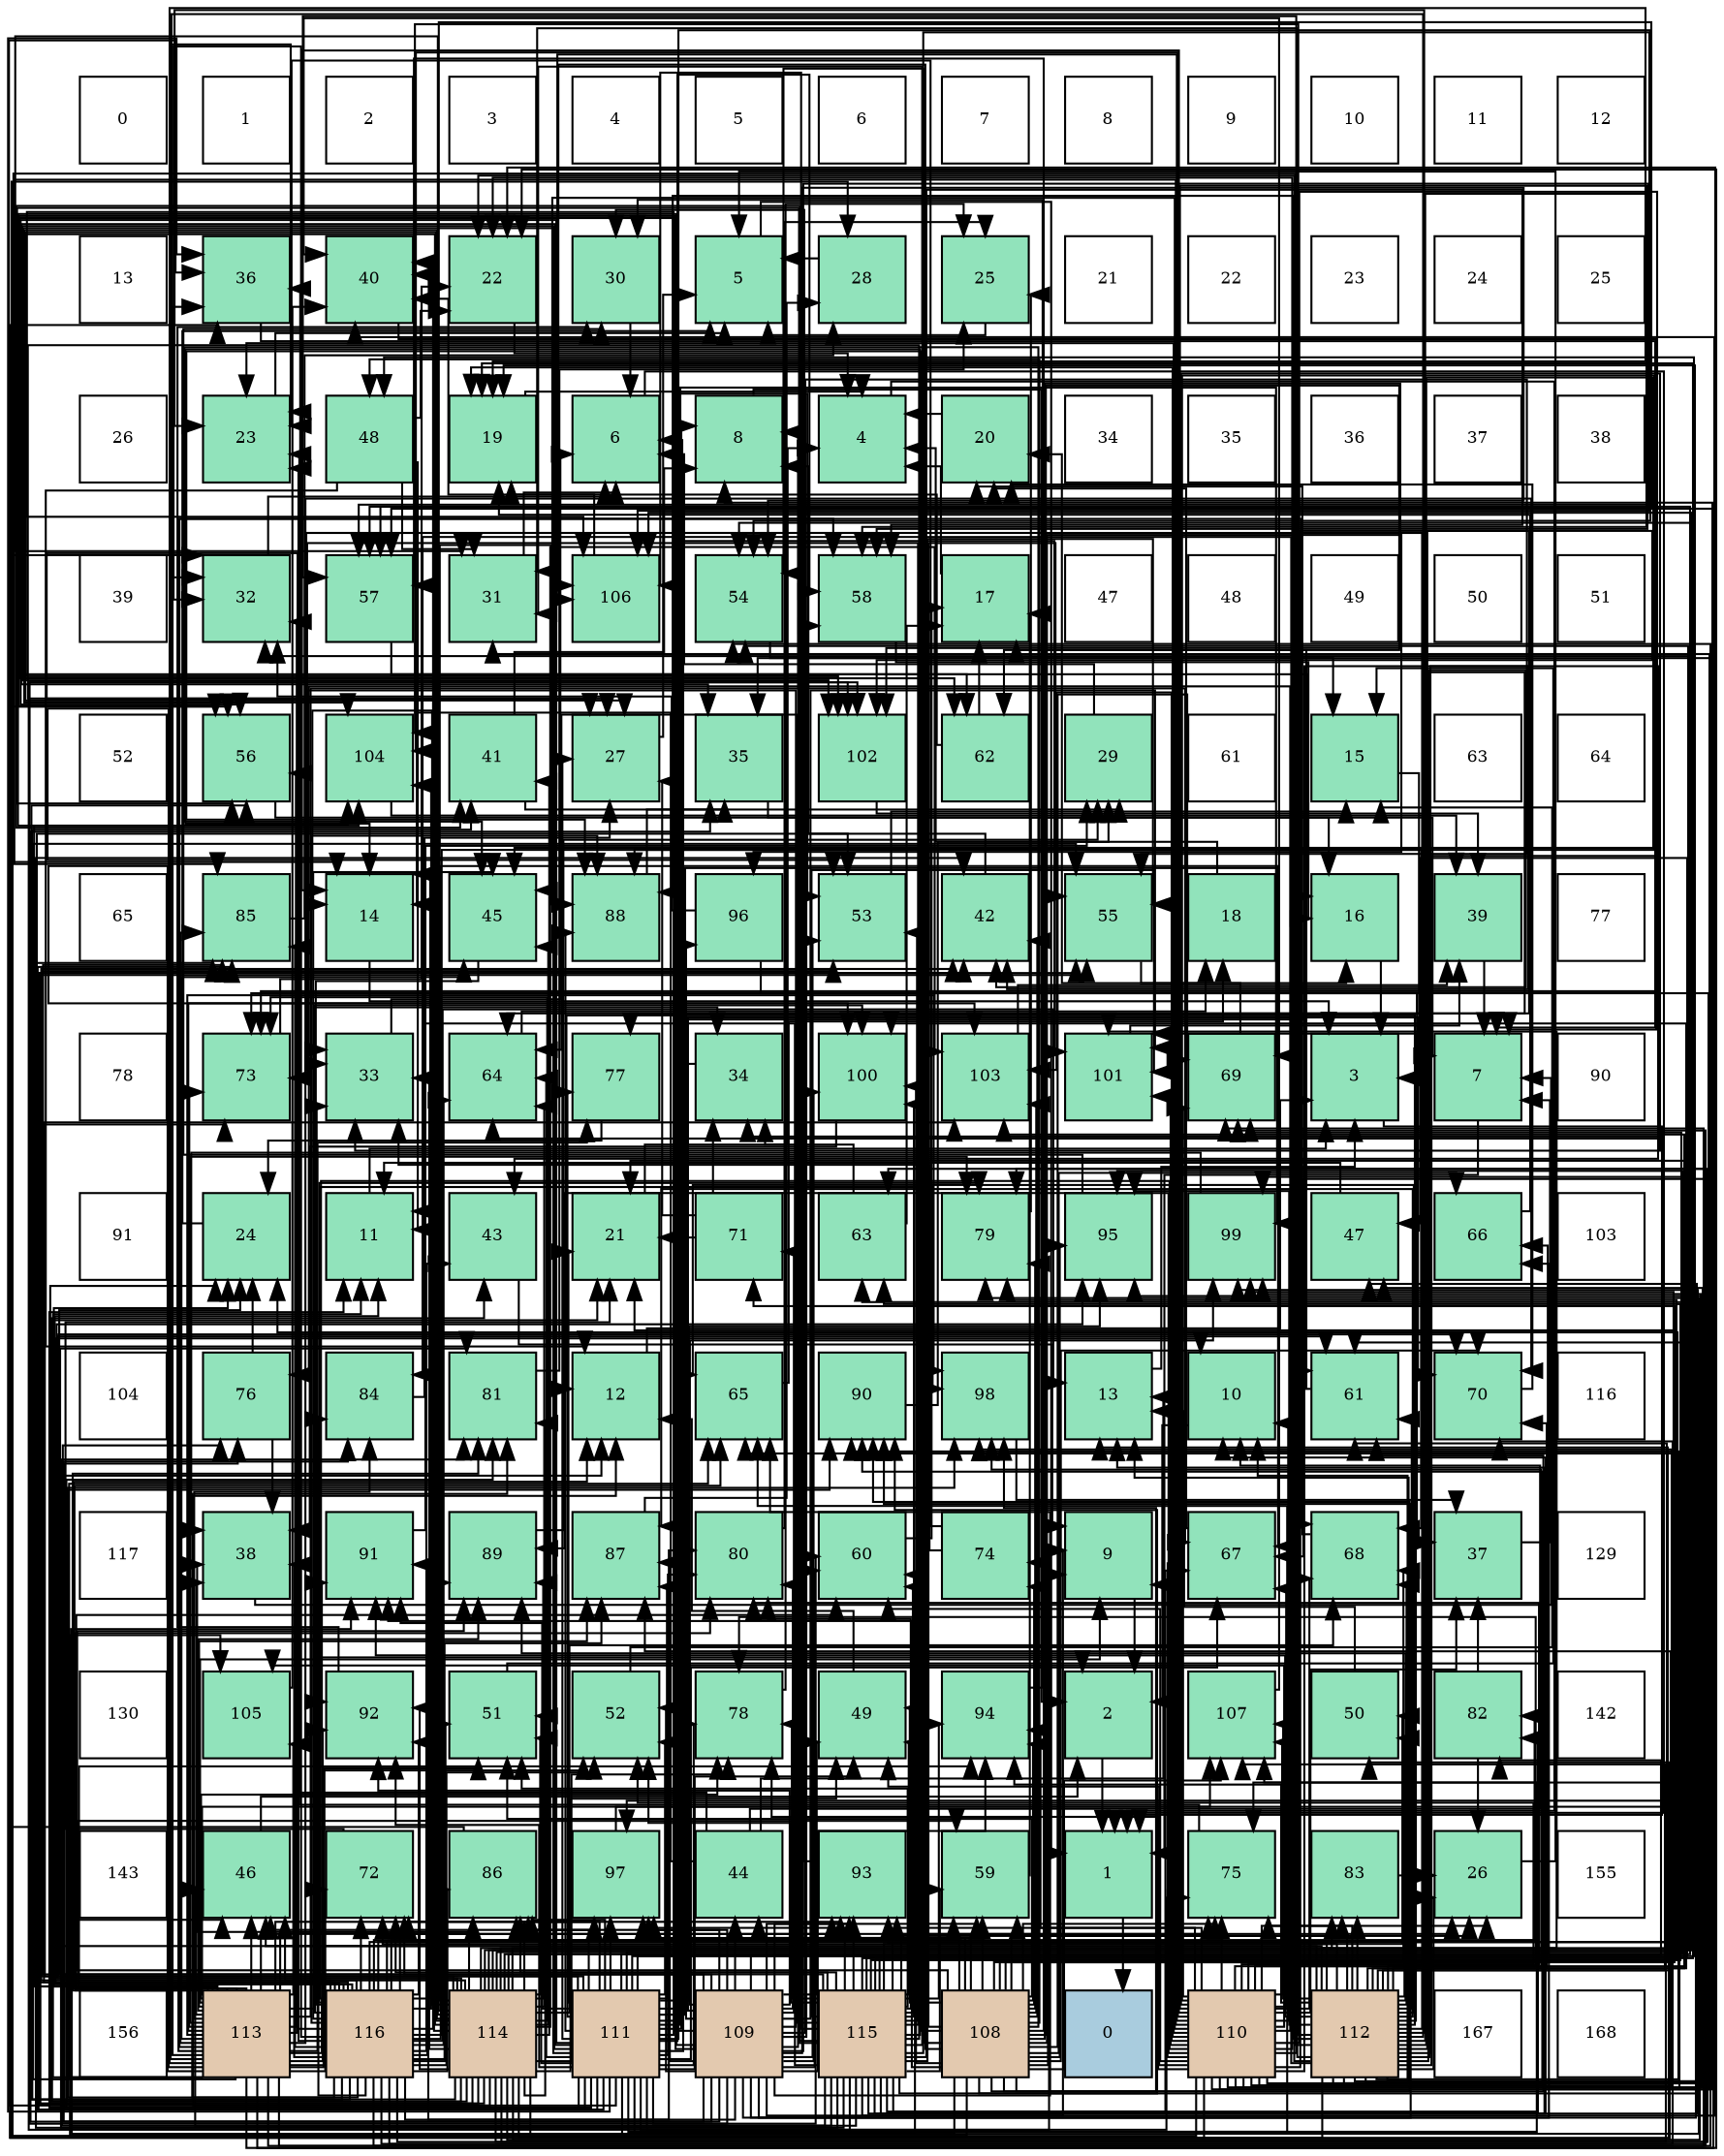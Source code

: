 digraph layout{
 rankdir=TB;
 splines=ortho;
 node [style=filled shape=square fixedsize=true width=0.6];
0[label="0", fontsize=8, fillcolor="#ffffff"];
1[label="1", fontsize=8, fillcolor="#ffffff"];
2[label="2", fontsize=8, fillcolor="#ffffff"];
3[label="3", fontsize=8, fillcolor="#ffffff"];
4[label="4", fontsize=8, fillcolor="#ffffff"];
5[label="5", fontsize=8, fillcolor="#ffffff"];
6[label="6", fontsize=8, fillcolor="#ffffff"];
7[label="7", fontsize=8, fillcolor="#ffffff"];
8[label="8", fontsize=8, fillcolor="#ffffff"];
9[label="9", fontsize=8, fillcolor="#ffffff"];
10[label="10", fontsize=8, fillcolor="#ffffff"];
11[label="11", fontsize=8, fillcolor="#ffffff"];
12[label="12", fontsize=8, fillcolor="#ffffff"];
13[label="13", fontsize=8, fillcolor="#ffffff"];
14[label="36", fontsize=8, fillcolor="#91e3bb"];
15[label="40", fontsize=8, fillcolor="#91e3bb"];
16[label="22", fontsize=8, fillcolor="#91e3bb"];
17[label="30", fontsize=8, fillcolor="#91e3bb"];
18[label="5", fontsize=8, fillcolor="#91e3bb"];
19[label="28", fontsize=8, fillcolor="#91e3bb"];
20[label="25", fontsize=8, fillcolor="#91e3bb"];
21[label="21", fontsize=8, fillcolor="#ffffff"];
22[label="22", fontsize=8, fillcolor="#ffffff"];
23[label="23", fontsize=8, fillcolor="#ffffff"];
24[label="24", fontsize=8, fillcolor="#ffffff"];
25[label="25", fontsize=8, fillcolor="#ffffff"];
26[label="26", fontsize=8, fillcolor="#ffffff"];
27[label="23", fontsize=8, fillcolor="#91e3bb"];
28[label="48", fontsize=8, fillcolor="#91e3bb"];
29[label="19", fontsize=8, fillcolor="#91e3bb"];
30[label="6", fontsize=8, fillcolor="#91e3bb"];
31[label="8", fontsize=8, fillcolor="#91e3bb"];
32[label="4", fontsize=8, fillcolor="#91e3bb"];
33[label="20", fontsize=8, fillcolor="#91e3bb"];
34[label="34", fontsize=8, fillcolor="#ffffff"];
35[label="35", fontsize=8, fillcolor="#ffffff"];
36[label="36", fontsize=8, fillcolor="#ffffff"];
37[label="37", fontsize=8, fillcolor="#ffffff"];
38[label="38", fontsize=8, fillcolor="#ffffff"];
39[label="39", fontsize=8, fillcolor="#ffffff"];
40[label="32", fontsize=8, fillcolor="#91e3bb"];
41[label="57", fontsize=8, fillcolor="#91e3bb"];
42[label="31", fontsize=8, fillcolor="#91e3bb"];
43[label="106", fontsize=8, fillcolor="#91e3bb"];
44[label="54", fontsize=8, fillcolor="#91e3bb"];
45[label="58", fontsize=8, fillcolor="#91e3bb"];
46[label="17", fontsize=8, fillcolor="#91e3bb"];
47[label="47", fontsize=8, fillcolor="#ffffff"];
48[label="48", fontsize=8, fillcolor="#ffffff"];
49[label="49", fontsize=8, fillcolor="#ffffff"];
50[label="50", fontsize=8, fillcolor="#ffffff"];
51[label="51", fontsize=8, fillcolor="#ffffff"];
52[label="52", fontsize=8, fillcolor="#ffffff"];
53[label="56", fontsize=8, fillcolor="#91e3bb"];
54[label="104", fontsize=8, fillcolor="#91e3bb"];
55[label="41", fontsize=8, fillcolor="#91e3bb"];
56[label="27", fontsize=8, fillcolor="#91e3bb"];
57[label="35", fontsize=8, fillcolor="#91e3bb"];
58[label="102", fontsize=8, fillcolor="#91e3bb"];
59[label="62", fontsize=8, fillcolor="#91e3bb"];
60[label="29", fontsize=8, fillcolor="#91e3bb"];
61[label="61", fontsize=8, fillcolor="#ffffff"];
62[label="15", fontsize=8, fillcolor="#91e3bb"];
63[label="63", fontsize=8, fillcolor="#ffffff"];
64[label="64", fontsize=8, fillcolor="#ffffff"];
65[label="65", fontsize=8, fillcolor="#ffffff"];
66[label="85", fontsize=8, fillcolor="#91e3bb"];
67[label="14", fontsize=8, fillcolor="#91e3bb"];
68[label="45", fontsize=8, fillcolor="#91e3bb"];
69[label="88", fontsize=8, fillcolor="#91e3bb"];
70[label="96", fontsize=8, fillcolor="#91e3bb"];
71[label="53", fontsize=8, fillcolor="#91e3bb"];
72[label="42", fontsize=8, fillcolor="#91e3bb"];
73[label="55", fontsize=8, fillcolor="#91e3bb"];
74[label="18", fontsize=8, fillcolor="#91e3bb"];
75[label="16", fontsize=8, fillcolor="#91e3bb"];
76[label="39", fontsize=8, fillcolor="#91e3bb"];
77[label="77", fontsize=8, fillcolor="#ffffff"];
78[label="78", fontsize=8, fillcolor="#ffffff"];
79[label="73", fontsize=8, fillcolor="#91e3bb"];
80[label="33", fontsize=8, fillcolor="#91e3bb"];
81[label="64", fontsize=8, fillcolor="#91e3bb"];
82[label="77", fontsize=8, fillcolor="#91e3bb"];
83[label="34", fontsize=8, fillcolor="#91e3bb"];
84[label="100", fontsize=8, fillcolor="#91e3bb"];
85[label="103", fontsize=8, fillcolor="#91e3bb"];
86[label="101", fontsize=8, fillcolor="#91e3bb"];
87[label="69", fontsize=8, fillcolor="#91e3bb"];
88[label="3", fontsize=8, fillcolor="#91e3bb"];
89[label="7", fontsize=8, fillcolor="#91e3bb"];
90[label="90", fontsize=8, fillcolor="#ffffff"];
91[label="91", fontsize=8, fillcolor="#ffffff"];
92[label="24", fontsize=8, fillcolor="#91e3bb"];
93[label="11", fontsize=8, fillcolor="#91e3bb"];
94[label="43", fontsize=8, fillcolor="#91e3bb"];
95[label="21", fontsize=8, fillcolor="#91e3bb"];
96[label="71", fontsize=8, fillcolor="#91e3bb"];
97[label="63", fontsize=8, fillcolor="#91e3bb"];
98[label="79", fontsize=8, fillcolor="#91e3bb"];
99[label="95", fontsize=8, fillcolor="#91e3bb"];
100[label="99", fontsize=8, fillcolor="#91e3bb"];
101[label="47", fontsize=8, fillcolor="#91e3bb"];
102[label="66", fontsize=8, fillcolor="#91e3bb"];
103[label="103", fontsize=8, fillcolor="#ffffff"];
104[label="104", fontsize=8, fillcolor="#ffffff"];
105[label="76", fontsize=8, fillcolor="#91e3bb"];
106[label="84", fontsize=8, fillcolor="#91e3bb"];
107[label="81", fontsize=8, fillcolor="#91e3bb"];
108[label="12", fontsize=8, fillcolor="#91e3bb"];
109[label="65", fontsize=8, fillcolor="#91e3bb"];
110[label="90", fontsize=8, fillcolor="#91e3bb"];
111[label="98", fontsize=8, fillcolor="#91e3bb"];
112[label="13", fontsize=8, fillcolor="#91e3bb"];
113[label="10", fontsize=8, fillcolor="#91e3bb"];
114[label="61", fontsize=8, fillcolor="#91e3bb"];
115[label="70", fontsize=8, fillcolor="#91e3bb"];
116[label="116", fontsize=8, fillcolor="#ffffff"];
117[label="117", fontsize=8, fillcolor="#ffffff"];
118[label="38", fontsize=8, fillcolor="#91e3bb"];
119[label="91", fontsize=8, fillcolor="#91e3bb"];
120[label="89", fontsize=8, fillcolor="#91e3bb"];
121[label="87", fontsize=8, fillcolor="#91e3bb"];
122[label="80", fontsize=8, fillcolor="#91e3bb"];
123[label="60", fontsize=8, fillcolor="#91e3bb"];
124[label="74", fontsize=8, fillcolor="#91e3bb"];
125[label="9", fontsize=8, fillcolor="#91e3bb"];
126[label="67", fontsize=8, fillcolor="#91e3bb"];
127[label="68", fontsize=8, fillcolor="#91e3bb"];
128[label="37", fontsize=8, fillcolor="#91e3bb"];
129[label="129", fontsize=8, fillcolor="#ffffff"];
130[label="130", fontsize=8, fillcolor="#ffffff"];
131[label="105", fontsize=8, fillcolor="#91e3bb"];
132[label="92", fontsize=8, fillcolor="#91e3bb"];
133[label="51", fontsize=8, fillcolor="#91e3bb"];
134[label="52", fontsize=8, fillcolor="#91e3bb"];
135[label="78", fontsize=8, fillcolor="#91e3bb"];
136[label="49", fontsize=8, fillcolor="#91e3bb"];
137[label="94", fontsize=8, fillcolor="#91e3bb"];
138[label="2", fontsize=8, fillcolor="#91e3bb"];
139[label="107", fontsize=8, fillcolor="#91e3bb"];
140[label="50", fontsize=8, fillcolor="#91e3bb"];
141[label="82", fontsize=8, fillcolor="#91e3bb"];
142[label="142", fontsize=8, fillcolor="#ffffff"];
143[label="143", fontsize=8, fillcolor="#ffffff"];
144[label="46", fontsize=8, fillcolor="#91e3bb"];
145[label="72", fontsize=8, fillcolor="#91e3bb"];
146[label="86", fontsize=8, fillcolor="#91e3bb"];
147[label="97", fontsize=8, fillcolor="#91e3bb"];
148[label="44", fontsize=8, fillcolor="#91e3bb"];
149[label="93", fontsize=8, fillcolor="#91e3bb"];
150[label="59", fontsize=8, fillcolor="#91e3bb"];
151[label="1", fontsize=8, fillcolor="#91e3bb"];
152[label="75", fontsize=8, fillcolor="#91e3bb"];
153[label="83", fontsize=8, fillcolor="#91e3bb"];
154[label="26", fontsize=8, fillcolor="#91e3bb"];
155[label="155", fontsize=8, fillcolor="#ffffff"];
156[label="156", fontsize=8, fillcolor="#ffffff"];
157[label="113", fontsize=8, fillcolor="#e3c9af"];
158[label="116", fontsize=8, fillcolor="#e3c9af"];
159[label="114", fontsize=8, fillcolor="#e3c9af"];
160[label="111", fontsize=8, fillcolor="#e3c9af"];
161[label="109", fontsize=8, fillcolor="#e3c9af"];
162[label="115", fontsize=8, fillcolor="#e3c9af"];
163[label="108", fontsize=8, fillcolor="#e3c9af"];
164[label="0", fontsize=8, fillcolor="#a9ccde"];
165[label="110", fontsize=8, fillcolor="#e3c9af"];
166[label="112", fontsize=8, fillcolor="#e3c9af"];
167[label="167", fontsize=8, fillcolor="#ffffff"];
168[label="168", fontsize=8, fillcolor="#ffffff"];
edge [constraint=false, style=vis];151 -> 164;
138 -> 151;
88 -> 151;
32 -> 151;
18 -> 151;
30 -> 151;
89 -> 151;
31 -> 138;
125 -> 138;
113 -> 138;
93 -> 88;
108 -> 88;
112 -> 88;
67 -> 88;
62 -> 88;
75 -> 88;
46 -> 32;
74 -> 32;
29 -> 32;
33 -> 32;
95 -> 32;
16 -> 32;
27 -> 18;
92 -> 18;
20 -> 18;
154 -> 18;
56 -> 18;
19 -> 18;
60 -> 30;
17 -> 30;
42 -> 30;
40 -> 30;
80 -> 30;
83 -> 30;
57 -> 89;
14 -> 89;
128 -> 89;
118 -> 89;
76 -> 89;
15 -> 89;
55 -> 31;
55 -> 57;
72 -> 31;
94 -> 125;
148 -> 113;
148 -> 112;
148 -> 67;
148 -> 14;
68 -> 138;
144 -> 138;
101 -> 93;
28 -> 93;
28 -> 108;
28 -> 16;
28 -> 42;
136 -> 108;
140 -> 112;
133 -> 62;
134 -> 62;
71 -> 62;
44 -> 62;
73 -> 75;
53 -> 75;
41 -> 75;
45 -> 75;
150 -> 46;
123 -> 46;
114 -> 46;
59 -> 46;
59 -> 29;
97 -> 46;
97 -> 83;
81 -> 74;
109 -> 74;
102 -> 29;
126 -> 33;
127 -> 33;
87 -> 33;
115 -> 33;
96 -> 95;
96 -> 56;
96 -> 83;
145 -> 95;
79 -> 16;
124 -> 27;
124 -> 80;
152 -> 27;
105 -> 92;
105 -> 118;
82 -> 92;
135 -> 20;
98 -> 20;
122 -> 20;
107 -> 20;
141 -> 154;
141 -> 128;
153 -> 154;
106 -> 56;
66 -> 19;
146 -> 19;
121 -> 19;
69 -> 60;
120 -> 60;
110 -> 60;
119 -> 60;
132 -> 17;
149 -> 17;
137 -> 17;
99 -> 17;
70 -> 40;
70 -> 128;
147 -> 83;
111 -> 128;
100 -> 118;
84 -> 118;
86 -> 76;
58 -> 76;
85 -> 76;
54 -> 76;
131 -> 15;
43 -> 15;
139 -> 15;
163 -> 125;
163 -> 154;
163 -> 72;
163 -> 148;
163 -> 68;
163 -> 144;
163 -> 101;
163 -> 28;
163 -> 136;
163 -> 133;
163 -> 44;
163 -> 73;
163 -> 41;
163 -> 150;
163 -> 114;
163 -> 59;
163 -> 102;
163 -> 127;
163 -> 87;
163 -> 115;
163 -> 96;
163 -> 124;
163 -> 152;
163 -> 98;
163 -> 146;
163 -> 69;
163 -> 120;
163 -> 110;
163 -> 119;
163 -> 137;
163 -> 99;
163 -> 70;
163 -> 147;
163 -> 111;
163 -> 100;
163 -> 84;
163 -> 58;
163 -> 85;
163 -> 131;
163 -> 43;
163 -> 139;
161 -> 31;
161 -> 125;
161 -> 57;
161 -> 148;
161 -> 28;
161 -> 136;
161 -> 134;
161 -> 71;
161 -> 44;
161 -> 73;
161 -> 53;
161 -> 45;
161 -> 150;
161 -> 123;
161 -> 114;
161 -> 59;
161 -> 109;
161 -> 102;
161 -> 115;
161 -> 96;
161 -> 145;
161 -> 79;
161 -> 105;
161 -> 122;
161 -> 106;
161 -> 66;
161 -> 146;
161 -> 121;
161 -> 110;
161 -> 119;
161 -> 132;
161 -> 149;
161 -> 137;
161 -> 70;
161 -> 147;
161 -> 100;
161 -> 84;
161 -> 86;
161 -> 58;
161 -> 54;
161 -> 43;
165 -> 31;
165 -> 125;
165 -> 113;
165 -> 112;
165 -> 67;
165 -> 29;
165 -> 95;
165 -> 16;
165 -> 27;
165 -> 154;
165 -> 42;
165 -> 40;
165 -> 80;
165 -> 128;
165 -> 72;
165 -> 68;
165 -> 101;
165 -> 136;
165 -> 134;
165 -> 53;
165 -> 41;
165 -> 45;
165 -> 123;
165 -> 81;
165 -> 109;
165 -> 126;
165 -> 127;
165 -> 87;
165 -> 79;
165 -> 152;
165 -> 105;
165 -> 135;
165 -> 122;
165 -> 66;
165 -> 121;
165 -> 69;
165 -> 120;
165 -> 110;
165 -> 132;
165 -> 149;
165 -> 137;
165 -> 99;
165 -> 111;
165 -> 86;
165 -> 85;
165 -> 54;
165 -> 131;
165 -> 43;
165 -> 139;
160 -> 31;
160 -> 93;
160 -> 108;
160 -> 112;
160 -> 95;
160 -> 56;
160 -> 57;
160 -> 14;
160 -> 144;
160 -> 101;
160 -> 136;
160 -> 133;
160 -> 134;
160 -> 71;
160 -> 44;
160 -> 73;
160 -> 53;
160 -> 41;
160 -> 45;
160 -> 123;
160 -> 114;
160 -> 59;
160 -> 81;
160 -> 109;
160 -> 102;
160 -> 126;
160 -> 87;
160 -> 115;
160 -> 145;
160 -> 79;
160 -> 124;
160 -> 152;
160 -> 105;
160 -> 82;
160 -> 135;
160 -> 98;
160 -> 122;
160 -> 107;
160 -> 66;
160 -> 146;
160 -> 121;
160 -> 69;
160 -> 119;
160 -> 132;
160 -> 99;
160 -> 147;
160 -> 100;
160 -> 86;
160 -> 58;
160 -> 43;
160 -> 139;
166 -> 113;
166 -> 108;
166 -> 67;
166 -> 16;
166 -> 27;
166 -> 154;
166 -> 42;
166 -> 40;
166 -> 80;
166 -> 57;
166 -> 14;
166 -> 15;
166 -> 72;
166 -> 94;
166 -> 68;
166 -> 144;
166 -> 140;
166 -> 45;
166 -> 150;
166 -> 114;
166 -> 81;
166 -> 109;
166 -> 127;
166 -> 115;
166 -> 145;
166 -> 79;
166 -> 152;
166 -> 82;
166 -> 135;
166 -> 107;
166 -> 153;
166 -> 106;
166 -> 121;
166 -> 69;
166 -> 120;
166 -> 110;
166 -> 119;
166 -> 149;
166 -> 137;
166 -> 99;
166 -> 147;
166 -> 111;
166 -> 100;
166 -> 84;
166 -> 86;
166 -> 58;
166 -> 85;
166 -> 54;
166 -> 139;
157 -> 125;
157 -> 93;
157 -> 108;
157 -> 29;
157 -> 16;
157 -> 27;
157 -> 92;
157 -> 154;
157 -> 40;
157 -> 83;
157 -> 14;
157 -> 118;
157 -> 72;
157 -> 68;
157 -> 144;
157 -> 133;
157 -> 134;
157 -> 71;
157 -> 44;
157 -> 73;
157 -> 53;
157 -> 41;
157 -> 45;
157 -> 150;
157 -> 123;
157 -> 109;
157 -> 126;
157 -> 127;
157 -> 87;
157 -> 115;
157 -> 145;
157 -> 79;
157 -> 82;
157 -> 135;
157 -> 98;
157 -> 122;
157 -> 107;
157 -> 106;
157 -> 66;
157 -> 146;
157 -> 121;
157 -> 120;
157 -> 119;
157 -> 132;
157 -> 147;
157 -> 111;
157 -> 84;
157 -> 85;
157 -> 54;
157 -> 131;
157 -> 139;
159 -> 67;
159 -> 29;
159 -> 95;
159 -> 92;
159 -> 56;
159 -> 42;
159 -> 40;
159 -> 80;
159 -> 14;
159 -> 118;
159 -> 15;
159 -> 55;
159 -> 72;
159 -> 94;
159 -> 68;
159 -> 136;
159 -> 140;
159 -> 133;
159 -> 71;
159 -> 44;
159 -> 73;
159 -> 41;
159 -> 123;
159 -> 114;
159 -> 97;
159 -> 81;
159 -> 109;
159 -> 126;
159 -> 127;
159 -> 87;
159 -> 79;
159 -> 152;
159 -> 135;
159 -> 98;
159 -> 107;
159 -> 141;
159 -> 153;
159 -> 69;
159 -> 120;
159 -> 132;
159 -> 149;
159 -> 99;
159 -> 111;
159 -> 100;
159 -> 86;
159 -> 58;
159 -> 85;
159 -> 54;
159 -> 43;
162 -> 113;
162 -> 93;
162 -> 108;
162 -> 112;
162 -> 67;
162 -> 29;
162 -> 95;
162 -> 16;
162 -> 92;
162 -> 56;
162 -> 42;
162 -> 80;
162 -> 55;
162 -> 144;
162 -> 136;
162 -> 140;
162 -> 133;
162 -> 134;
162 -> 71;
162 -> 73;
162 -> 53;
162 -> 41;
162 -> 45;
162 -> 150;
162 -> 123;
162 -> 114;
162 -> 97;
162 -> 81;
162 -> 126;
162 -> 145;
162 -> 152;
162 -> 135;
162 -> 98;
162 -> 122;
162 -> 107;
162 -> 141;
162 -> 153;
162 -> 66;
162 -> 146;
162 -> 110;
162 -> 119;
162 -> 149;
162 -> 137;
162 -> 147;
162 -> 100;
162 -> 84;
162 -> 86;
162 -> 58;
162 -> 43;
158 -> 113;
158 -> 93;
158 -> 112;
158 -> 67;
158 -> 27;
158 -> 92;
158 -> 56;
158 -> 40;
158 -> 80;
158 -> 118;
158 -> 15;
158 -> 55;
158 -> 72;
158 -> 94;
158 -> 68;
158 -> 144;
158 -> 133;
158 -> 134;
158 -> 71;
158 -> 44;
158 -> 53;
158 -> 150;
158 -> 97;
158 -> 81;
158 -> 126;
158 -> 127;
158 -> 87;
158 -> 115;
158 -> 145;
158 -> 98;
158 -> 122;
158 -> 107;
158 -> 141;
158 -> 106;
158 -> 66;
158 -> 146;
158 -> 121;
158 -> 69;
158 -> 120;
158 -> 110;
158 -> 132;
158 -> 149;
158 -> 137;
158 -> 99;
158 -> 111;
158 -> 84;
158 -> 85;
158 -> 54;
158 -> 139;
edge [constraint=true, style=invis];
0 -> 13 -> 26 -> 39 -> 52 -> 65 -> 78 -> 91 -> 104 -> 117 -> 130 -> 143 -> 156;
1 -> 14 -> 27 -> 40 -> 53 -> 66 -> 79 -> 92 -> 105 -> 118 -> 131 -> 144 -> 157;
2 -> 15 -> 28 -> 41 -> 54 -> 67 -> 80 -> 93 -> 106 -> 119 -> 132 -> 145 -> 158;
3 -> 16 -> 29 -> 42 -> 55 -> 68 -> 81 -> 94 -> 107 -> 120 -> 133 -> 146 -> 159;
4 -> 17 -> 30 -> 43 -> 56 -> 69 -> 82 -> 95 -> 108 -> 121 -> 134 -> 147 -> 160;
5 -> 18 -> 31 -> 44 -> 57 -> 70 -> 83 -> 96 -> 109 -> 122 -> 135 -> 148 -> 161;
6 -> 19 -> 32 -> 45 -> 58 -> 71 -> 84 -> 97 -> 110 -> 123 -> 136 -> 149 -> 162;
7 -> 20 -> 33 -> 46 -> 59 -> 72 -> 85 -> 98 -> 111 -> 124 -> 137 -> 150 -> 163;
8 -> 21 -> 34 -> 47 -> 60 -> 73 -> 86 -> 99 -> 112 -> 125 -> 138 -> 151 -> 164;
9 -> 22 -> 35 -> 48 -> 61 -> 74 -> 87 -> 100 -> 113 -> 126 -> 139 -> 152 -> 165;
10 -> 23 -> 36 -> 49 -> 62 -> 75 -> 88 -> 101 -> 114 -> 127 -> 140 -> 153 -> 166;
11 -> 24 -> 37 -> 50 -> 63 -> 76 -> 89 -> 102 -> 115 -> 128 -> 141 -> 154 -> 167;
12 -> 25 -> 38 -> 51 -> 64 -> 77 -> 90 -> 103 -> 116 -> 129 -> 142 -> 155 -> 168;
rank = same {0 -> 1 -> 2 -> 3 -> 4 -> 5 -> 6 -> 7 -> 8 -> 9 -> 10 -> 11 -> 12};
rank = same {13 -> 14 -> 15 -> 16 -> 17 -> 18 -> 19 -> 20 -> 21 -> 22 -> 23 -> 24 -> 25};
rank = same {26 -> 27 -> 28 -> 29 -> 30 -> 31 -> 32 -> 33 -> 34 -> 35 -> 36 -> 37 -> 38};
rank = same {39 -> 40 -> 41 -> 42 -> 43 -> 44 -> 45 -> 46 -> 47 -> 48 -> 49 -> 50 -> 51};
rank = same {52 -> 53 -> 54 -> 55 -> 56 -> 57 -> 58 -> 59 -> 60 -> 61 -> 62 -> 63 -> 64};
rank = same {65 -> 66 -> 67 -> 68 -> 69 -> 70 -> 71 -> 72 -> 73 -> 74 -> 75 -> 76 -> 77};
rank = same {78 -> 79 -> 80 -> 81 -> 82 -> 83 -> 84 -> 85 -> 86 -> 87 -> 88 -> 89 -> 90};
rank = same {91 -> 92 -> 93 -> 94 -> 95 -> 96 -> 97 -> 98 -> 99 -> 100 -> 101 -> 102 -> 103};
rank = same {104 -> 105 -> 106 -> 107 -> 108 -> 109 -> 110 -> 111 -> 112 -> 113 -> 114 -> 115 -> 116};
rank = same {117 -> 118 -> 119 -> 120 -> 121 -> 122 -> 123 -> 124 -> 125 -> 126 -> 127 -> 128 -> 129};
rank = same {130 -> 131 -> 132 -> 133 -> 134 -> 135 -> 136 -> 137 -> 138 -> 139 -> 140 -> 141 -> 142};
rank = same {143 -> 144 -> 145 -> 146 -> 147 -> 148 -> 149 -> 150 -> 151 -> 152 -> 153 -> 154 -> 155};
rank = same {156 -> 157 -> 158 -> 159 -> 160 -> 161 -> 162 -> 163 -> 164 -> 165 -> 166 -> 167 -> 168};
}
